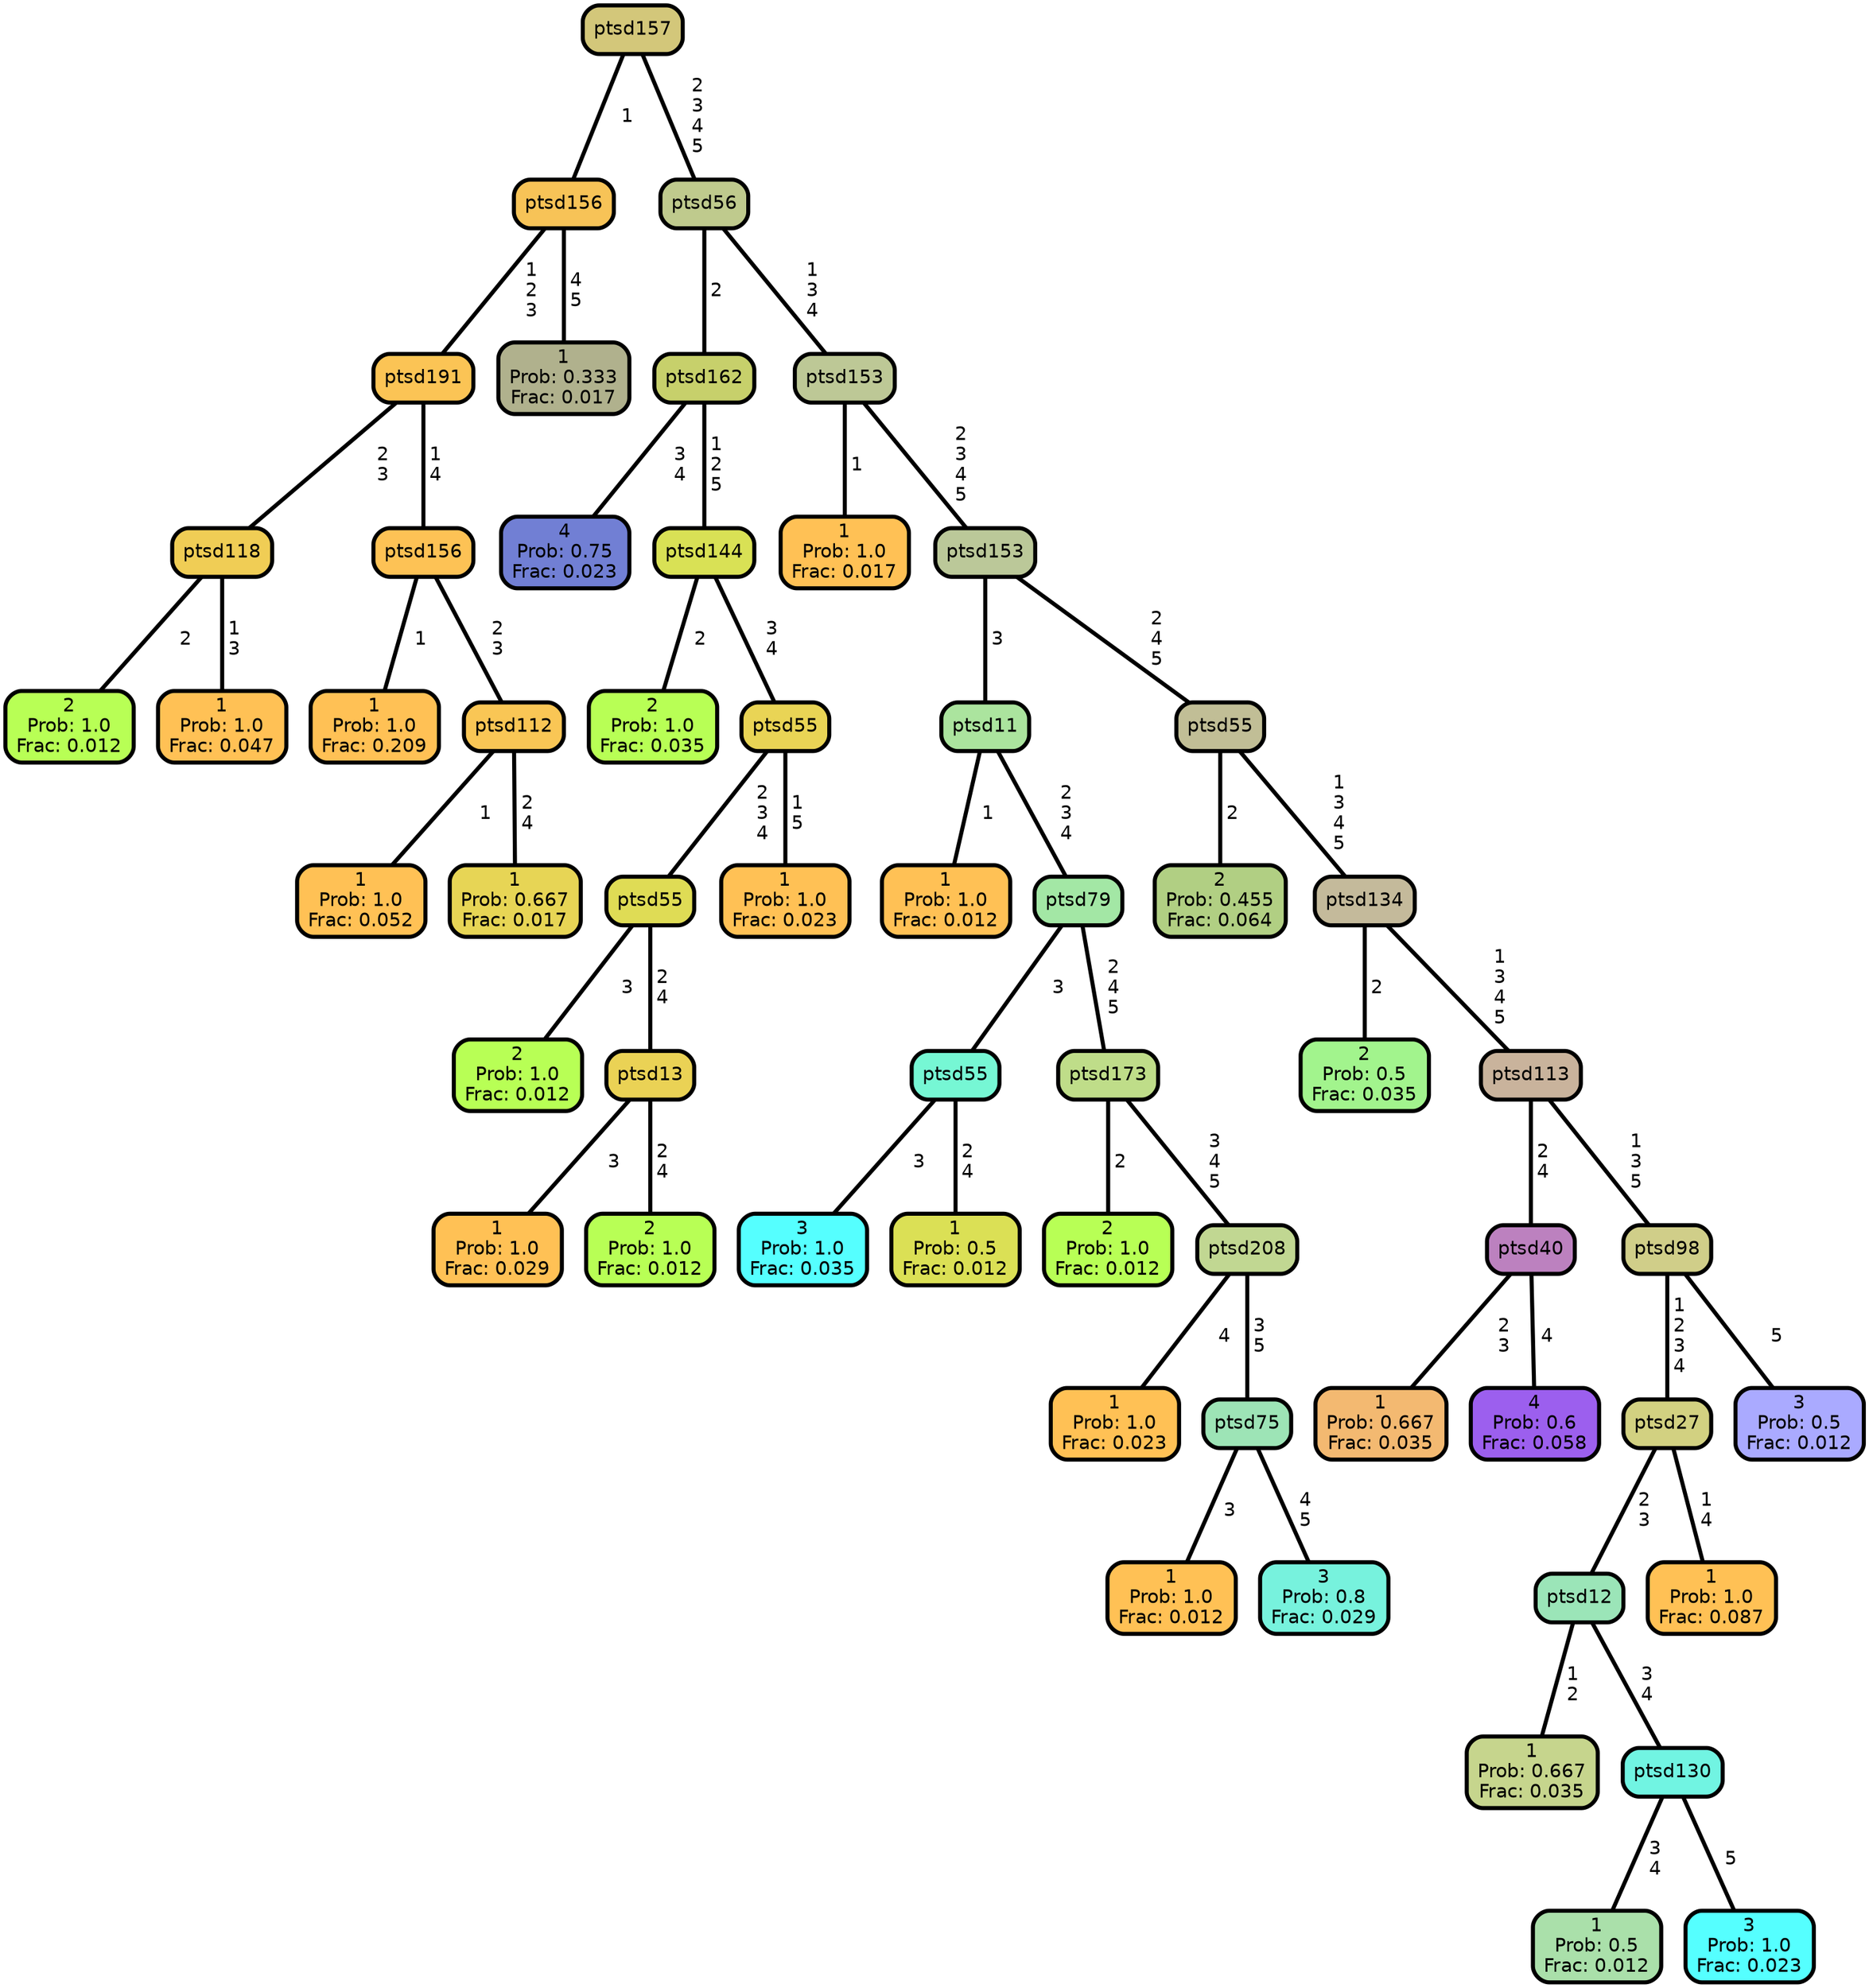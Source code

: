 graph Tree {
node [shape=box, style="filled, rounded",color="black",penwidth="3",fontcolor="black",                 fontname=helvetica] ;
graph [ranksep="0 equally", splines=straight,                 bgcolor=transparent, dpi=200] ;
edge [fontname=helvetica, color=black] ;
0 [label="2
Prob: 1.0
Frac: 0.012", fillcolor="#b8ff55"] ;
1 [label="ptsd118", fillcolor="#f0cd55"] ;
2 [label="1
Prob: 1.0
Frac: 0.047", fillcolor="#ffc155"] ;
3 [label="ptsd191", fillcolor="#fbc455"] ;
4 [label="1
Prob: 1.0
Frac: 0.209", fillcolor="#ffc155"] ;
5 [label="ptsd156", fillcolor="#fdc255"] ;
6 [label="1
Prob: 1.0
Frac: 0.052", fillcolor="#ffc155"] ;
7 [label="ptsd112", fillcolor="#f9c655"] ;
8 [label="1
Prob: 0.667
Frac: 0.017", fillcolor="#e7d555"] ;
9 [label="ptsd156", fillcolor="#f7c357"] ;
10 [label="1
Prob: 0.333
Frac: 0.017", fillcolor="#b0b18d"] ;
11 [label="ptsd157", fillcolor="#d3c77a"] ;
12 [label="4
Prob: 0.75
Frac: 0.023", fillcolor="#717fd4"] ;
13 [label="ptsd162", fillcolor="#c7d06b"] ;
14 [label="2
Prob: 1.0
Frac: 0.035", fillcolor="#b8ff55"] ;
15 [label="ptsd144", fillcolor="#d9e155"] ;
16 [label="2
Prob: 1.0
Frac: 0.012", fillcolor="#b8ff55"] ;
17 [label="ptsd55", fillcolor="#dfdc55"] ;
18 [label="1
Prob: 1.0
Frac: 0.029", fillcolor="#ffc155"] ;
19 [label="ptsd13", fillcolor="#ead255"] ;
20 [label="2
Prob: 1.0
Frac: 0.012", fillcolor="#b8ff55"] ;
21 [label="ptsd55", fillcolor="#e9d455"] ;
22 [label="1
Prob: 1.0
Frac: 0.023", fillcolor="#ffc155"] ;
23 [label="ptsd56", fillcolor="#bfca8d"] ;
24 [label="1
Prob: 1.0
Frac: 0.017", fillcolor="#ffc155"] ;
25 [label="ptsd153", fillcolor="#bdc896"] ;
26 [label="1
Prob: 1.0
Frac: 0.012", fillcolor="#ffc155"] ;
27 [label="ptsd11", fillcolor="#abe49e"] ;
28 [label="3
Prob: 1.0
Frac: 0.035", fillcolor="#55ffff"] ;
29 [label="ptsd55", fillcolor="#76f7d4"] ;
30 [label="1
Prob: 0.5
Frac: 0.012", fillcolor="#dbe055"] ;
31 [label="ptsd79", fillcolor="#a3e7a5"] ;
32 [label="2
Prob: 1.0
Frac: 0.012", fillcolor="#b8ff55"] ;
33 [label="ptsd173", fillcolor="#bfdd89"] ;
34 [label="1
Prob: 1.0
Frac: 0.023", fillcolor="#ffc155"] ;
35 [label="ptsd208", fillcolor="#c1d792"] ;
36 [label="1
Prob: 1.0
Frac: 0.012", fillcolor="#ffc155"] ;
37 [label="ptsd75", fillcolor="#9de4b6"] ;
38 [label="3
Prob: 0.8
Frac: 0.029", fillcolor="#77f2dd"] ;
39 [label="ptsd153", fillcolor="#bbc899"] ;
40 [label="2
Prob: 0.455
Frac: 0.064", fillcolor="#b1cf83"] ;
41 [label="ptsd55", fillcolor="#c1be96"] ;
42 [label="2
Prob: 0.5
Frac: 0.035", fillcolor="#a2f48d"] ;
43 [label="ptsd134", fillcolor="#c4ba9b"] ;
44 [label="1
Prob: 0.667
Frac: 0.035", fillcolor="#f3b971"] ;
45 [label="ptsd40", fillcolor="#bc81bf"] ;
46 [label="4
Prob: 0.6
Frac: 0.058", fillcolor="#9c5fee"] ;
47 [label="ptsd113", fillcolor="#c9b39c"] ;
48 [label="1
Prob: 0.667
Frac: 0.035", fillcolor="#c6d58d"] ;
49 [label="ptsd12", fillcolor="#9be5b8"] ;
50 [label="1
Prob: 0.5
Frac: 0.012", fillcolor="#aae0aa"] ;
51 [label="ptsd130", fillcolor="#71f4e2"] ;
52 [label="3
Prob: 1.0
Frac: 0.023", fillcolor="#55ffff"] ;
53 [label="ptsd27", fillcolor="#d2d181"] ;
54 [label="1
Prob: 1.0
Frac: 0.087", fillcolor="#ffc155"] ;
55 [label="ptsd98", fillcolor="#d0ce89"] ;
56 [label="3
Prob: 0.5
Frac: 0.012", fillcolor="#aaaaff"] ;
1 -- 0 [label=" 2",penwidth=3] ;
1 -- 2 [label=" 1\n 3",penwidth=3] ;
3 -- 1 [label=" 2\n 3",penwidth=3] ;
3 -- 5 [label=" 1\n 4",penwidth=3] ;
5 -- 4 [label=" 1",penwidth=3] ;
5 -- 7 [label=" 2\n 3",penwidth=3] ;
7 -- 6 [label=" 1",penwidth=3] ;
7 -- 8 [label=" 2\n 4",penwidth=3] ;
9 -- 3 [label=" 1\n 2\n 3",penwidth=3] ;
9 -- 10 [label=" 4\n 5",penwidth=3] ;
11 -- 9 [label=" 1",penwidth=3] ;
11 -- 23 [label=" 2\n 3\n 4\n 5",penwidth=3] ;
13 -- 12 [label=" 3\n 4",penwidth=3] ;
13 -- 15 [label=" 1\n 2\n 5",penwidth=3] ;
15 -- 14 [label=" 2",penwidth=3] ;
15 -- 21 [label=" 3\n 4",penwidth=3] ;
17 -- 16 [label=" 3",penwidth=3] ;
17 -- 19 [label=" 2\n 4",penwidth=3] ;
19 -- 18 [label=" 3",penwidth=3] ;
19 -- 20 [label=" 2\n 4",penwidth=3] ;
21 -- 17 [label=" 2\n 3\n 4",penwidth=3] ;
21 -- 22 [label=" 1\n 5",penwidth=3] ;
23 -- 13 [label=" 2",penwidth=3] ;
23 -- 25 [label=" 1\n 3\n 4",penwidth=3] ;
25 -- 24 [label=" 1",penwidth=3] ;
25 -- 39 [label=" 2\n 3\n 4\n 5",penwidth=3] ;
27 -- 26 [label=" 1",penwidth=3] ;
27 -- 31 [label=" 2\n 3\n 4",penwidth=3] ;
29 -- 28 [label=" 3",penwidth=3] ;
29 -- 30 [label=" 2\n 4",penwidth=3] ;
31 -- 29 [label=" 3",penwidth=3] ;
31 -- 33 [label=" 2\n 4\n 5",penwidth=3] ;
33 -- 32 [label=" 2",penwidth=3] ;
33 -- 35 [label=" 3\n 4\n 5",penwidth=3] ;
35 -- 34 [label=" 4",penwidth=3] ;
35 -- 37 [label=" 3\n 5",penwidth=3] ;
37 -- 36 [label=" 3",penwidth=3] ;
37 -- 38 [label=" 4\n 5",penwidth=3] ;
39 -- 27 [label=" 3",penwidth=3] ;
39 -- 41 [label=" 2\n 4\n 5",penwidth=3] ;
41 -- 40 [label=" 2",penwidth=3] ;
41 -- 43 [label=" 1\n 3\n 4\n 5",penwidth=3] ;
43 -- 42 [label=" 2",penwidth=3] ;
43 -- 47 [label=" 1\n 3\n 4\n 5",penwidth=3] ;
45 -- 44 [label=" 2\n 3",penwidth=3] ;
45 -- 46 [label=" 4",penwidth=3] ;
47 -- 45 [label=" 2\n 4",penwidth=3] ;
47 -- 55 [label=" 1\n 3\n 5",penwidth=3] ;
49 -- 48 [label=" 1\n 2",penwidth=3] ;
49 -- 51 [label=" 3\n 4",penwidth=3] ;
51 -- 50 [label=" 3\n 4",penwidth=3] ;
51 -- 52 [label=" 5",penwidth=3] ;
53 -- 49 [label=" 2\n 3",penwidth=3] ;
53 -- 54 [label=" 1\n 4",penwidth=3] ;
55 -- 53 [label=" 1\n 2\n 3\n 4",penwidth=3] ;
55 -- 56 [label=" 5",penwidth=3] ;
{rank = same;}}
